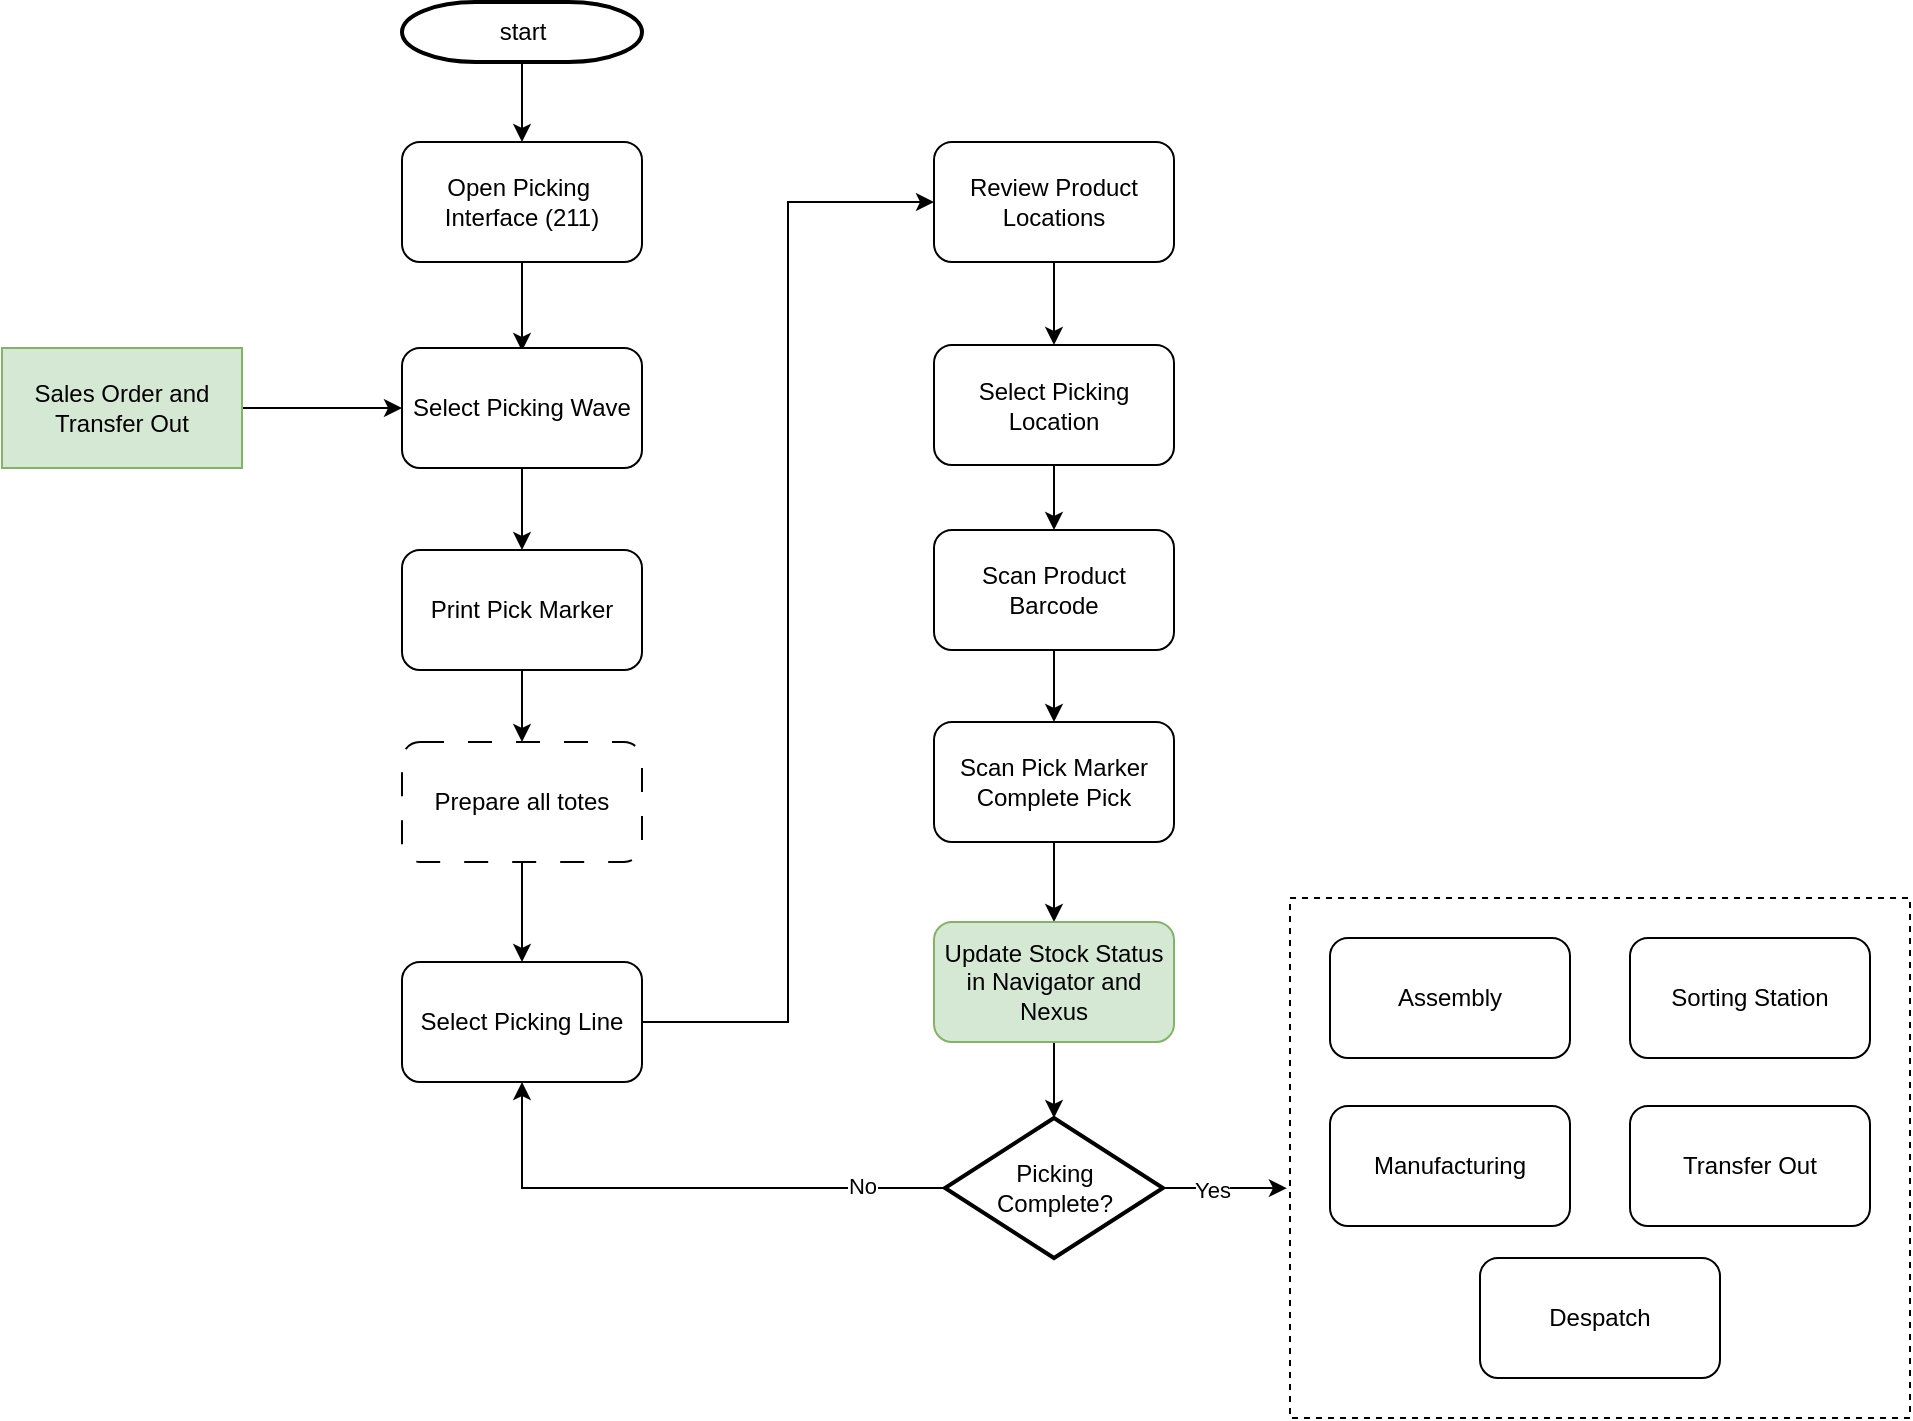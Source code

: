 <mxfile version="25.0.3">
  <diagram id="6a731a19-8d31-9384-78a2-239565b7b9f0" name="Page-1">
    <mxGraphModel dx="2074" dy="1132" grid="1" gridSize="10" guides="1" tooltips="1" connect="1" arrows="1" fold="1" page="1" pageScale="1" pageWidth="1169" pageHeight="827" background="none" math="0" shadow="0">
      <root>
        <mxCell id="0" />
        <mxCell id="1" parent="0" />
        <mxCell id="FllbzKFlJK6ehd7ZULbo-95" value="" style="edgeStyle=orthogonalEdgeStyle;rounded=0;orthogonalLoop=1;jettySize=auto;html=1;" parent="1" source="2" target="FllbzKFlJK6ehd7ZULbo-77" edge="1">
          <mxGeometry relative="1" as="geometry" />
        </mxCell>
        <mxCell id="2" value="start" style="shape=mxgraph.flowchart.terminator;strokeWidth=2;gradientColor=none;gradientDirection=north;fontStyle=0;html=1;" parent="1" vertex="1">
          <mxGeometry x="250" y="60" width="120" height="30" as="geometry" />
        </mxCell>
        <mxCell id="FllbzKFlJK6ehd7ZULbo-96" value="" style="edgeStyle=orthogonalEdgeStyle;rounded=0;orthogonalLoop=1;jettySize=auto;html=1;" parent="1" source="FllbzKFlJK6ehd7ZULbo-77" edge="1">
          <mxGeometry relative="1" as="geometry">
            <mxPoint x="310" y="234.5" as="targetPoint" />
          </mxGeometry>
        </mxCell>
        <mxCell id="FllbzKFlJK6ehd7ZULbo-77" value="&lt;span style=&quot;text-wrap-mode: nowrap;&quot;&gt;Open Picking&amp;nbsp;&lt;/span&gt;&lt;div&gt;&lt;span style=&quot;text-wrap-mode: nowrap;&quot;&gt;Interface (211)&lt;/span&gt;&lt;/div&gt;" style="rounded=1;whiteSpace=wrap;html=1;" parent="1" vertex="1">
          <mxGeometry x="250" y="130" width="120" height="60" as="geometry" />
        </mxCell>
        <mxCell id="3FSWND0N6_TuDMLNCHhA-4" value="" style="edgeStyle=orthogonalEdgeStyle;rounded=0;orthogonalLoop=1;jettySize=auto;html=1;" parent="1" source="3FSWND0N6_TuDMLNCHhA-2" target="3FSWND0N6_TuDMLNCHhA-3" edge="1">
          <mxGeometry relative="1" as="geometry" />
        </mxCell>
        <mxCell id="3FSWND0N6_TuDMLNCHhA-2" value="&lt;span style=&quot;text-wrap-mode: nowrap;&quot;&gt;Select Picking Wave&lt;/span&gt;" style="rounded=1;whiteSpace=wrap;html=1;" parent="1" vertex="1">
          <mxGeometry x="250" y="233" width="120" height="60" as="geometry" />
        </mxCell>
        <mxCell id="3FSWND0N6_TuDMLNCHhA-6" value="" style="edgeStyle=orthogonalEdgeStyle;rounded=0;orthogonalLoop=1;jettySize=auto;html=1;" parent="1" source="3FSWND0N6_TuDMLNCHhA-3" target="3FSWND0N6_TuDMLNCHhA-5" edge="1">
          <mxGeometry relative="1" as="geometry" />
        </mxCell>
        <mxCell id="3FSWND0N6_TuDMLNCHhA-3" value="&lt;span style=&quot;text-wrap-mode: nowrap;&quot;&gt;Print Pick Marker&lt;/span&gt;" style="rounded=1;whiteSpace=wrap;html=1;" parent="1" vertex="1">
          <mxGeometry x="250" y="334" width="120" height="60" as="geometry" />
        </mxCell>
        <mxCell id="0G6v4FigtctgxRXhjJNw-2" value="" style="edgeStyle=orthogonalEdgeStyle;rounded=0;orthogonalLoop=1;jettySize=auto;html=1;" edge="1" parent="1" source="3FSWND0N6_TuDMLNCHhA-5" target="3FSWND0N6_TuDMLNCHhA-36">
          <mxGeometry relative="1" as="geometry" />
        </mxCell>
        <mxCell id="3FSWND0N6_TuDMLNCHhA-5" value="&lt;span style=&quot;text-wrap-mode: nowrap;&quot;&gt;Prepare all totes&lt;/span&gt;" style="rounded=1;whiteSpace=wrap;html=1;dashed=1;dashPattern=12 12;" parent="1" vertex="1">
          <mxGeometry x="250" y="430" width="120" height="60" as="geometry" />
        </mxCell>
        <mxCell id="3FSWND0N6_TuDMLNCHhA-19" style="edgeStyle=orthogonalEdgeStyle;rounded=0;orthogonalLoop=1;jettySize=auto;html=1;exitX=0;exitY=0.5;exitDx=0;exitDy=0;exitPerimeter=0;entryX=0.5;entryY=1;entryDx=0;entryDy=0;" parent="1" source="3FSWND0N6_TuDMLNCHhA-17" edge="1" target="3FSWND0N6_TuDMLNCHhA-36">
          <mxGeometry relative="1" as="geometry">
            <mxPoint x="522" y="190" as="targetPoint" />
          </mxGeometry>
        </mxCell>
        <mxCell id="3FSWND0N6_TuDMLNCHhA-22" value="No" style="edgeLabel;html=1;align=center;verticalAlign=middle;resizable=0;points=[];" parent="3FSWND0N6_TuDMLNCHhA-19" vertex="1" connectable="0">
          <mxGeometry x="-0.684" y="-1" relative="1" as="geometry">
            <mxPoint as="offset" />
          </mxGeometry>
        </mxCell>
        <mxCell id="3FSWND0N6_TuDMLNCHhA-33" style="edgeStyle=orthogonalEdgeStyle;rounded=0;orthogonalLoop=1;jettySize=auto;html=1;exitX=1;exitY=0.5;exitDx=0;exitDy=0;exitPerimeter=0;entryX=-0.005;entryY=0.558;entryDx=0;entryDy=0;entryPerimeter=0;" parent="1" source="3FSWND0N6_TuDMLNCHhA-17" target="3FSWND0N6_TuDMLNCHhA-30" edge="1">
          <mxGeometry relative="1" as="geometry">
            <mxPoint x="684" y="628" as="targetPoint" />
          </mxGeometry>
        </mxCell>
        <mxCell id="3FSWND0N6_TuDMLNCHhA-35" value="Yes" style="edgeLabel;html=1;align=center;verticalAlign=middle;resizable=0;points=[];" parent="3FSWND0N6_TuDMLNCHhA-33" vertex="1" connectable="0">
          <mxGeometry x="-0.222" y="-1" relative="1" as="geometry">
            <mxPoint as="offset" />
          </mxGeometry>
        </mxCell>
        <mxCell id="3FSWND0N6_TuDMLNCHhA-17" value="Picking&lt;div&gt;Complete?&lt;/div&gt;" style="shape=mxgraph.flowchart.decision;strokeWidth=2;gradientColor=none;gradientDirection=north;fontStyle=0;html=1;" parent="1" vertex="1">
          <mxGeometry x="521.5" y="618" width="109" height="70" as="geometry" />
        </mxCell>
        <mxCell id="3FSWND0N6_TuDMLNCHhA-30" value="" style="rounded=0;whiteSpace=wrap;html=1;fillColor=none;dashed=1;" parent="1" vertex="1">
          <mxGeometry x="694" y="508" width="310" height="260" as="geometry" />
        </mxCell>
        <mxCell id="0G6v4FigtctgxRXhjJNw-4" style="edgeStyle=orthogonalEdgeStyle;rounded=0;orthogonalLoop=1;jettySize=auto;html=1;exitX=1;exitY=0.5;exitDx=0;exitDy=0;entryX=0;entryY=0.5;entryDx=0;entryDy=0;" edge="1" parent="1" source="3FSWND0N6_TuDMLNCHhA-36" target="3FSWND0N6_TuDMLNCHhA-45">
          <mxGeometry relative="1" as="geometry" />
        </mxCell>
        <mxCell id="3FSWND0N6_TuDMLNCHhA-36" value="Select Picking Line" style="rounded=1;whiteSpace=wrap;html=1;" parent="1" vertex="1">
          <mxGeometry x="250" y="540" width="120" height="60" as="geometry" />
        </mxCell>
        <mxCell id="3FSWND0N6_TuDMLNCHhA-37" value="Transfer Out" style="rounded=1;whiteSpace=wrap;html=1;" parent="1" vertex="1">
          <mxGeometry x="864" y="612" width="120" height="60" as="geometry" />
        </mxCell>
        <mxCell id="3FSWND0N6_TuDMLNCHhA-39" value="Manufacturing" style="rounded=1;whiteSpace=wrap;html=1;" parent="1" vertex="1">
          <mxGeometry x="714" y="612" width="120" height="60" as="geometry" />
        </mxCell>
        <mxCell id="3FSWND0N6_TuDMLNCHhA-40" value="Sorting Station" style="rounded=1;whiteSpace=wrap;html=1;" parent="1" vertex="1">
          <mxGeometry x="864" y="528" width="120" height="60" as="geometry" />
        </mxCell>
        <mxCell id="3FSWND0N6_TuDMLNCHhA-41" value="Assembly" style="rounded=1;whiteSpace=wrap;html=1;" parent="1" vertex="1">
          <mxGeometry x="714" y="528" width="120" height="60" as="geometry" />
        </mxCell>
        <mxCell id="3FSWND0N6_TuDMLNCHhA-51" value="" style="edgeStyle=orthogonalEdgeStyle;rounded=0;orthogonalLoop=1;jettySize=auto;html=1;" parent="1" source="jc-qgQJ9jOjdrMDaGDhN-2" target="3FSWND0N6_TuDMLNCHhA-17" edge="1">
          <mxGeometry relative="1" as="geometry" />
        </mxCell>
        <mxCell id="jc-qgQJ9jOjdrMDaGDhN-4" value="" style="edgeStyle=orthogonalEdgeStyle;rounded=0;orthogonalLoop=1;jettySize=auto;html=1;" parent="1" source="3FSWND0N6_TuDMLNCHhA-42" target="jc-qgQJ9jOjdrMDaGDhN-2" edge="1">
          <mxGeometry relative="1" as="geometry" />
        </mxCell>
        <mxCell id="3FSWND0N6_TuDMLNCHhA-42" value="Scan Pick Marker&lt;div&gt;Complete Pick&lt;/div&gt;" style="rounded=1;whiteSpace=wrap;html=1;" parent="1" vertex="1">
          <mxGeometry x="516" y="420" width="120" height="60" as="geometry" />
        </mxCell>
        <mxCell id="3FSWND0N6_TuDMLNCHhA-50" value="" style="edgeStyle=orthogonalEdgeStyle;rounded=0;orthogonalLoop=1;jettySize=auto;html=1;" parent="1" source="3FSWND0N6_TuDMLNCHhA-43" target="3FSWND0N6_TuDMLNCHhA-42" edge="1">
          <mxGeometry relative="1" as="geometry" />
        </mxCell>
        <mxCell id="3FSWND0N6_TuDMLNCHhA-43" value="Scan Product Barcode" style="rounded=1;whiteSpace=wrap;html=1;" parent="1" vertex="1">
          <mxGeometry x="516" y="324" width="120" height="60" as="geometry" />
        </mxCell>
        <mxCell id="3FSWND0N6_TuDMLNCHhA-49" value="" style="edgeStyle=orthogonalEdgeStyle;rounded=0;orthogonalLoop=1;jettySize=auto;html=1;" parent="1" source="3FSWND0N6_TuDMLNCHhA-44" target="3FSWND0N6_TuDMLNCHhA-43" edge="1">
          <mxGeometry relative="1" as="geometry" />
        </mxCell>
        <mxCell id="3FSWND0N6_TuDMLNCHhA-44" value="Select Picking Location" style="rounded=1;whiteSpace=wrap;html=1;" parent="1" vertex="1">
          <mxGeometry x="516" y="231.5" width="120" height="60" as="geometry" />
        </mxCell>
        <mxCell id="3FSWND0N6_TuDMLNCHhA-48" value="" style="edgeStyle=orthogonalEdgeStyle;rounded=0;orthogonalLoop=1;jettySize=auto;html=1;" parent="1" source="3FSWND0N6_TuDMLNCHhA-45" target="3FSWND0N6_TuDMLNCHhA-44" edge="1">
          <mxGeometry relative="1" as="geometry" />
        </mxCell>
        <mxCell id="3FSWND0N6_TuDMLNCHhA-45" value="Review Product Locations" style="rounded=1;whiteSpace=wrap;html=1;" parent="1" vertex="1">
          <mxGeometry x="516" y="130" width="120" height="60" as="geometry" />
        </mxCell>
        <mxCell id="3FSWND0N6_TuDMLNCHhA-38" value="Despatch" style="rounded=1;whiteSpace=wrap;html=1;" parent="1" vertex="1">
          <mxGeometry x="789" y="688" width="120" height="60" as="geometry" />
        </mxCell>
        <mxCell id="tU1RTp7UTsGop1RhKcKW-3" value="" style="edgeStyle=orthogonalEdgeStyle;rounded=0;orthogonalLoop=1;jettySize=auto;html=1;" parent="1" source="tU1RTp7UTsGop1RhKcKW-2" target="3FSWND0N6_TuDMLNCHhA-2" edge="1">
          <mxGeometry relative="1" as="geometry" />
        </mxCell>
        <mxCell id="tU1RTp7UTsGop1RhKcKW-2" value="Sales Order and Transfer Out" style="rounded=0;whiteSpace=wrap;html=1;fillColor=#d5e8d4;strokeColor=#82b366;" parent="1" vertex="1">
          <mxGeometry x="50" y="233" width="120" height="60" as="geometry" />
        </mxCell>
        <mxCell id="jc-qgQJ9jOjdrMDaGDhN-2" value="Update Stock Status&lt;div&gt;in Navigator and Nexus&lt;/div&gt;" style="rounded=1;whiteSpace=wrap;html=1;fillColor=#d5e8d4;strokeColor=#82b366;" parent="1" vertex="1">
          <mxGeometry x="516" y="520" width="120" height="60" as="geometry" />
        </mxCell>
      </root>
    </mxGraphModel>
  </diagram>
</mxfile>
